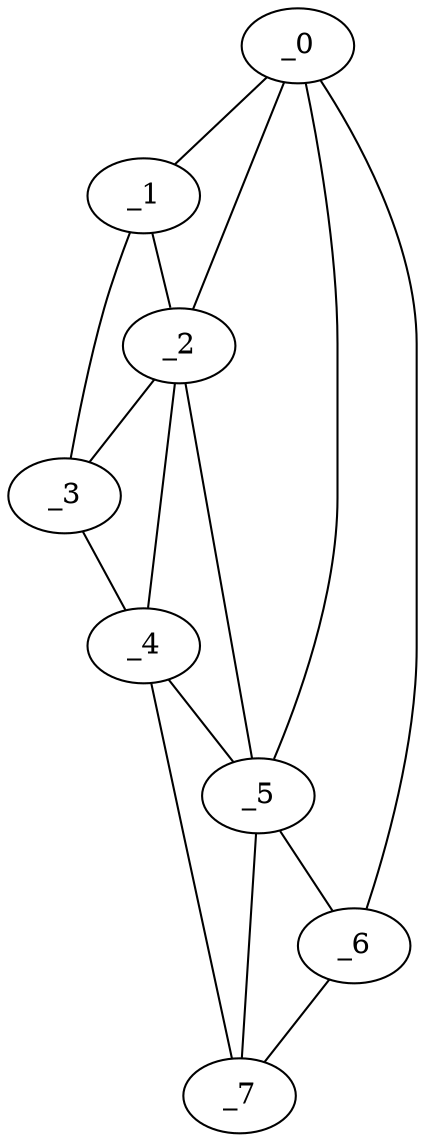 graph "obj53__290.gxl" {
	_0	 [x=6,
		y=81];
	_1	 [x=13,
		y=52];
	_0 -- _1	 [valence=1];
	_2	 [x=27,
		y=44];
	_0 -- _2	 [valence=2];
	_5	 [x=87,
		y=86];
	_0 -- _5	 [valence=1];
	_6	 [x=90,
		y=99];
	_0 -- _6	 [valence=1];
	_1 -- _2	 [valence=2];
	_3	 [x=49,
		y=26];
	_1 -- _3	 [valence=1];
	_2 -- _3	 [valence=2];
	_4	 [x=67,
		y=27];
	_2 -- _4	 [valence=1];
	_2 -- _5	 [valence=2];
	_3 -- _4	 [valence=1];
	_4 -- _5	 [valence=2];
	_7	 [x=121,
		y=39];
	_4 -- _7	 [valence=1];
	_5 -- _6	 [valence=2];
	_5 -- _7	 [valence=2];
	_6 -- _7	 [valence=1];
}
